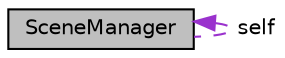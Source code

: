 digraph "SceneManager"
{
 // LATEX_PDF_SIZE
  edge [fontname="Helvetica",fontsize="10",labelfontname="Helvetica",labelfontsize="10"];
  node [fontname="Helvetica",fontsize="10",shape=record];
  Node1 [label="SceneManager",height=0.2,width=0.4,color="black", fillcolor="grey75", style="filled", fontcolor="black",tooltip="Classe gerant la scène a rendre lors du rendu de Renderer."];
  Node1 -> Node1 [dir="back",color="darkorchid3",fontsize="10",style="dashed",label=" self" ,fontname="Helvetica"];
}
